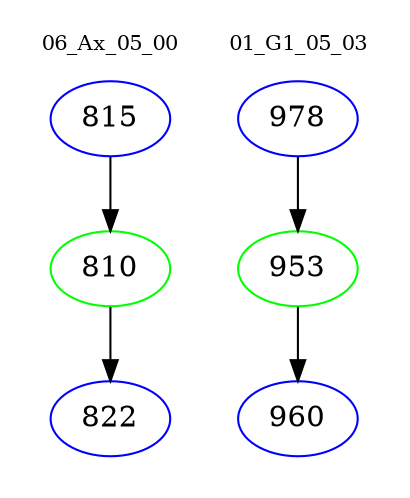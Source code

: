 digraph{
subgraph cluster_0 {
color = white
label = "06_Ax_05_00";
fontsize=10;
T0_815 [label="815", color="blue"]
T0_815 -> T0_810 [color="black"]
T0_810 [label="810", color="green"]
T0_810 -> T0_822 [color="black"]
T0_822 [label="822", color="blue"]
}
subgraph cluster_1 {
color = white
label = "01_G1_05_03";
fontsize=10;
T1_978 [label="978", color="blue"]
T1_978 -> T1_953 [color="black"]
T1_953 [label="953", color="green"]
T1_953 -> T1_960 [color="black"]
T1_960 [label="960", color="blue"]
}
}
